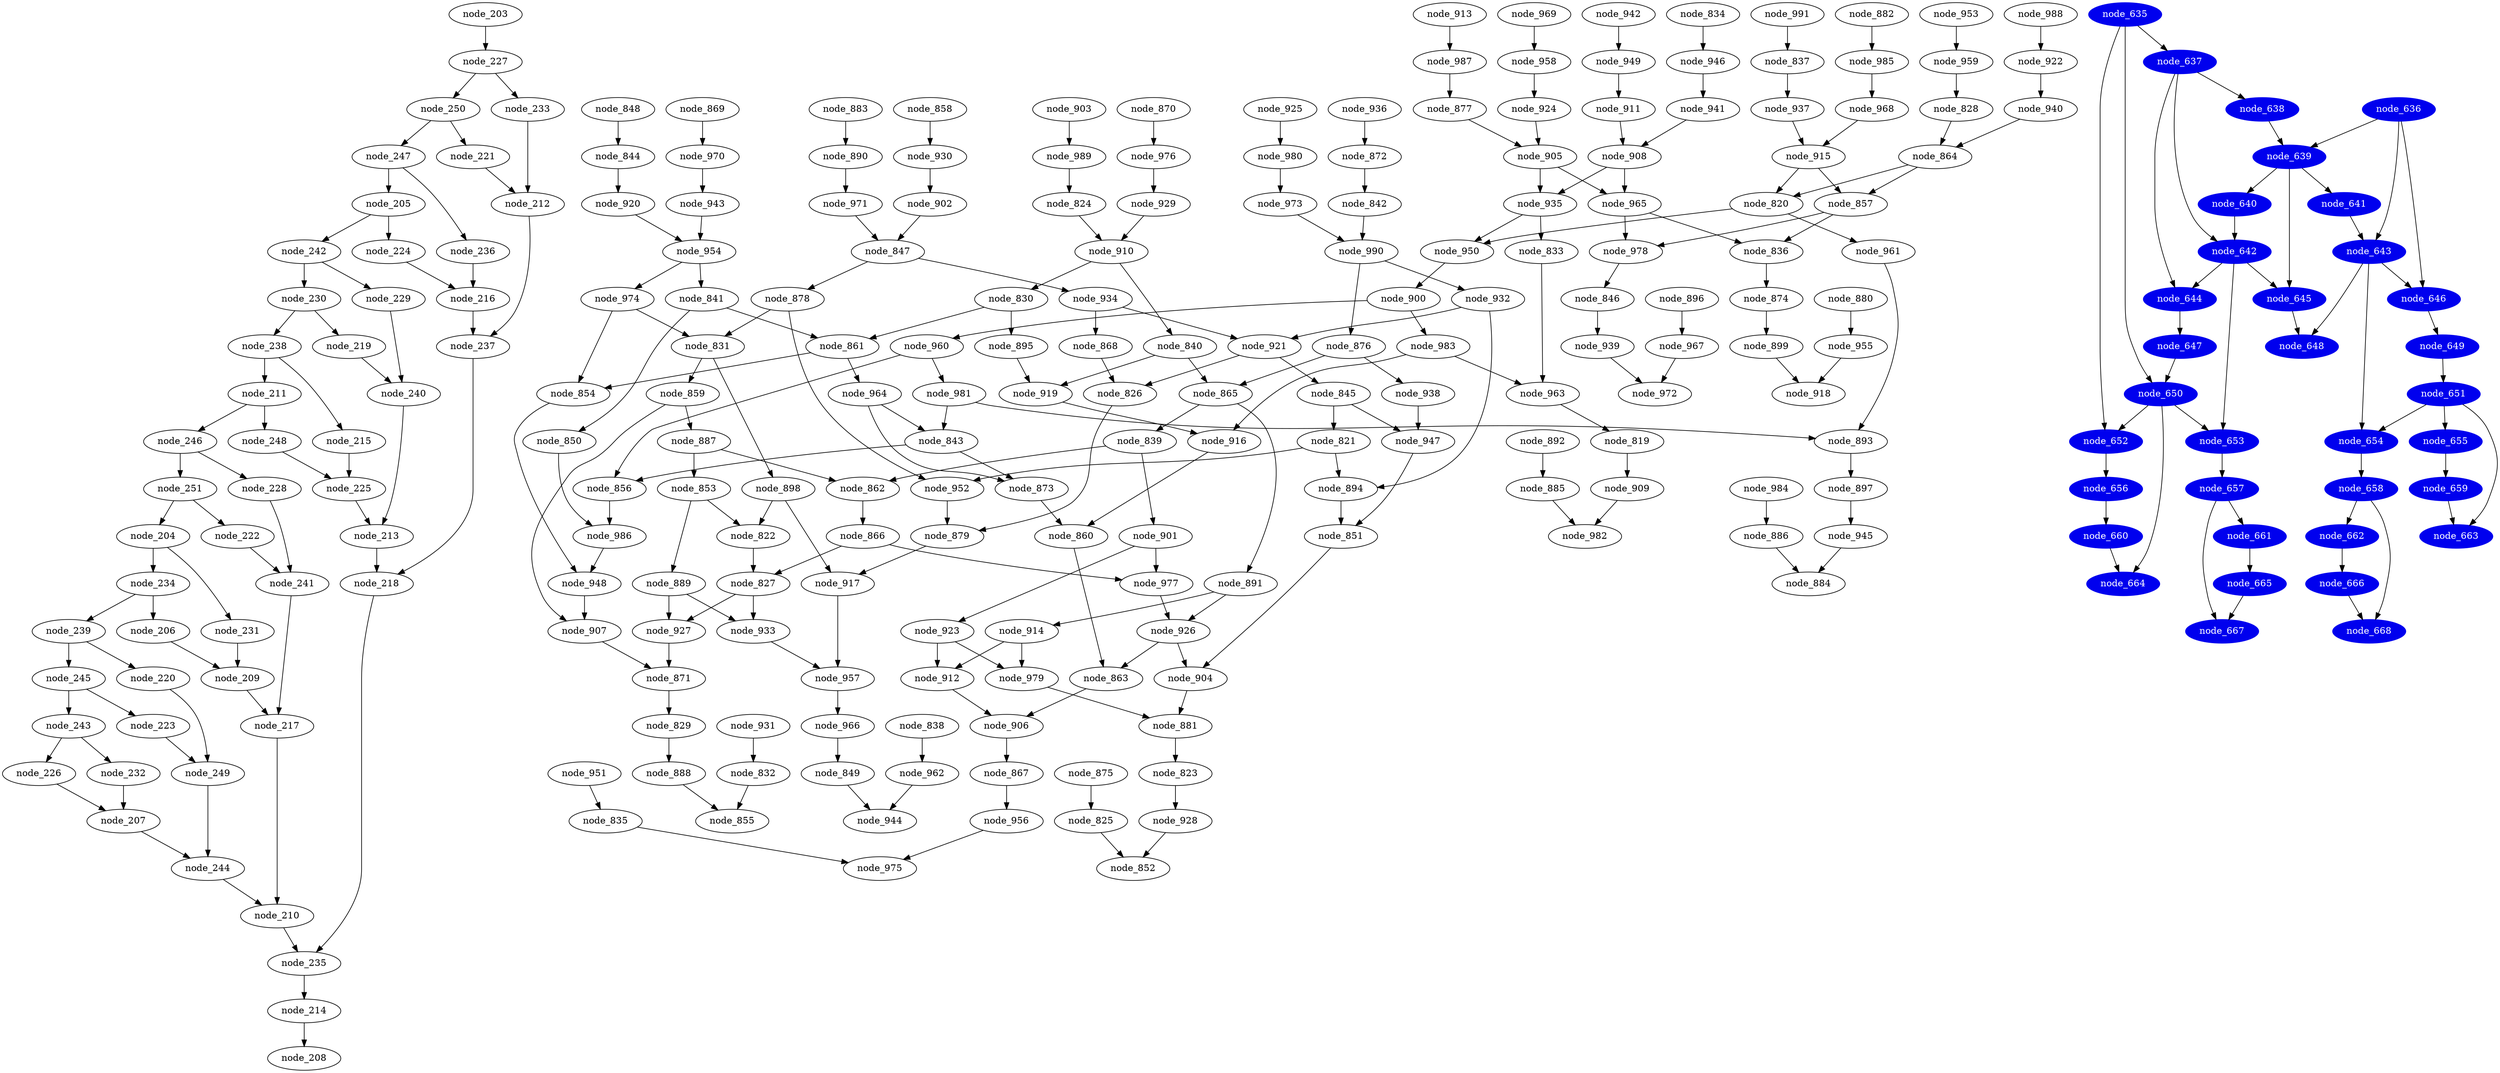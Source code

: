 digraph Fir16_jpeg_fdct_islow_ewf_{
	graph [name=Fir16];
	node_203 -> node_227;
	node_204 -> node_231;
	node_204 -> node_234;
	node_205 -> node_224;
	node_205 -> node_242;
	node_206 -> node_209;
	node_207 -> node_244;
	node_209 -> node_217;
	node_210 -> node_235;
	node_211 -> node_246;
	node_211 -> node_248;
	node_212 -> node_237;
	node_213 -> node_218;
	node_214 -> node_208;
	node_215 -> node_225;
	node_216 -> node_237;
	node_217 -> node_210;
	node_218 -> node_235;
	node_219 -> node_240;
	node_220 -> node_249;
	node_221 -> node_212;
	node_222 -> node_241;
	node_223 -> node_249;
	node_224 -> node_216;
	node_225 -> node_213;
	node_226 -> node_207;
	node_227 -> node_233;
	node_227 -> node_250;
	node_228 -> node_241;
	node_229 -> node_240;
	node_230 -> node_219;
	node_230 -> node_238;
	node_231 -> node_209;
	node_232 -> node_207;
	node_233 -> node_212;
	node_234 -> node_206;
	node_234 -> node_239;
	node_235 -> node_214;
	node_236 -> node_216;
	node_237 -> node_218;
	node_238 -> node_211;
	node_238 -> node_215;
	node_239 -> node_220;
	node_239 -> node_245;
	node_240 -> node_213;
	node_241 -> node_217;
	node_242 -> node_229;
	node_242 -> node_230;
	node_243 -> node_226;
	node_243 -> node_232;
	node_244 -> node_210;
	node_245 -> node_223;
	node_245 -> node_243;
	node_246 -> node_228;
	node_246 -> node_251;
	node_247 -> node_205;
	node_247 -> node_236;
	node_248 -> node_225;
	node_249 -> node_244;
	node_250 -> node_221;
	node_250 -> node_247;
	node_251 -> node_204;
	node_251 -> node_222;

	graph [name=jpeg_fdct_islow];
	node_819 -> node_909;
	node_820 -> node_950;
	node_820 -> node_961;
	node_821 -> node_894;
	node_821 -> node_952;
	node_822 -> node_827;
	node_823 -> node_928;
	node_824 -> node_910;
	node_825 -> node_852;
	node_826 -> node_879;
	node_827 -> node_927;
	node_827 -> node_933;
	node_828 -> node_864;
	node_829 -> node_888;
	node_830 -> node_861;
	node_830 -> node_895;
	node_831 -> node_859;
	node_831 -> node_898;
	node_832 -> node_855;
	node_833 -> node_963;
	node_834 -> node_946;
	node_835 -> node_975;
	node_836 -> node_874;
	node_837 -> node_937;
	node_838 -> node_962;
	node_839 -> node_862;
	node_839 -> node_901;
	node_840 -> node_865;
	node_840 -> node_919;
	node_841 -> node_850;
	node_841 -> node_861;
	node_842 -> node_990;
	node_843 -> node_856;
	node_843 -> node_873;
	node_844 -> node_920;
	node_845 -> node_821;
	node_845 -> node_947;
	node_846 -> node_939;
	node_847 -> node_878;
	node_847 -> node_934;
	node_848 -> node_844;
	node_849 -> node_944;
	node_850 -> node_986;
	node_851 -> node_904;
	node_853 -> node_822;
	node_853 -> node_889;
	node_854 -> node_948;
	node_856 -> node_986;
	node_857 -> node_836;
	node_857 -> node_978;
	node_858 -> node_930;
	node_859 -> node_887;
	node_859 -> node_907;
	node_860 -> node_863;
	node_861 -> node_854;
	node_861 -> node_964;
	node_862 -> node_866;
	node_863 -> node_906;
	node_864 -> node_820;
	node_864 -> node_857;
	node_865 -> node_839;
	node_865 -> node_891;
	node_866 -> node_827;
	node_866 -> node_977;
	node_867 -> node_956;
	node_868 -> node_826;
	node_869 -> node_970;
	node_870 -> node_976;
	node_871 -> node_829;
	node_872 -> node_842;
	node_873 -> node_860;
	node_874 -> node_899;
	node_875 -> node_825;
	node_876 -> node_865;
	node_876 -> node_938;
	node_877 -> node_905;
	node_878 -> node_831;
	node_878 -> node_952;
	node_879 -> node_917;
	node_880 -> node_955;
	node_881 -> node_823;
	node_882 -> node_985;
	node_883 -> node_890;
	node_885 -> node_982;
	node_886 -> node_884;
	node_887 -> node_853;
	node_887 -> node_862;
	node_888 -> node_855;
	node_889 -> node_927;
	node_889 -> node_933;
	node_890 -> node_971;
	node_891 -> node_914;
	node_891 -> node_926;
	node_892 -> node_885;
	node_893 -> node_897;
	node_894 -> node_851;
	node_895 -> node_919;
	node_896 -> node_967;
	node_897 -> node_945;
	node_898 -> node_822;
	node_898 -> node_917;
	node_899 -> node_918;
	node_900 -> node_960;
	node_900 -> node_983;
	node_901 -> node_923;
	node_901 -> node_977;
	node_902 -> node_847;
	node_903 -> node_989;
	node_904 -> node_881;
	node_905 -> node_935;
	node_905 -> node_965;
	node_906 -> node_867;
	node_907 -> node_871;
	node_908 -> node_935;
	node_908 -> node_965;
	node_909 -> node_982;
	node_910 -> node_830;
	node_910 -> node_840;
	node_911 -> node_908;
	node_912 -> node_906;
	node_913 -> node_987;
	node_914 -> node_912;
	node_914 -> node_979;
	node_915 -> node_820;
	node_915 -> node_857;
	node_916 -> node_860;
	node_917 -> node_957;
	node_919 -> node_916;
	node_920 -> node_954;
	node_921 -> node_826;
	node_921 -> node_845;
	node_922 -> node_940;
	node_923 -> node_912;
	node_923 -> node_979;
	node_924 -> node_905;
	node_925 -> node_980;
	node_926 -> node_863;
	node_926 -> node_904;
	node_927 -> node_871;
	node_928 -> node_852;
	node_929 -> node_910;
	node_930 -> node_902;
	node_931 -> node_832;
	node_932 -> node_894;
	node_932 -> node_921;
	node_933 -> node_957;
	node_934 -> node_868;
	node_934 -> node_921;
	node_935 -> node_833;
	node_935 -> node_950;
	node_936 -> node_872;
	node_937 -> node_915;
	node_938 -> node_947;
	node_939 -> node_972;
	node_940 -> node_864;
	node_941 -> node_908;
	node_942 -> node_949;
	node_943 -> node_954;
	node_945 -> node_884;
	node_946 -> node_941;
	node_947 -> node_851;
	node_948 -> node_907;
	node_949 -> node_911;
	node_950 -> node_900;
	node_951 -> node_835;
	node_952 -> node_879;
	node_953 -> node_959;
	node_954 -> node_841;
	node_954 -> node_974;
	node_955 -> node_918;
	node_956 -> node_975;
	node_957 -> node_966;
	node_958 -> node_924;
	node_959 -> node_828;
	node_960 -> node_856;
	node_960 -> node_981;
	node_961 -> node_893;
	node_962 -> node_944;
	node_963 -> node_819;
	node_964 -> node_843;
	node_964 -> node_873;
	node_965 -> node_836;
	node_965 -> node_978;
	node_966 -> node_849;
	node_967 -> node_972;
	node_968 -> node_915;
	node_969 -> node_958;
	node_970 -> node_943;
	node_971 -> node_847;
	node_973 -> node_990;
	node_974 -> node_831;
	node_974 -> node_854;
	node_976 -> node_929;
	node_977 -> node_926;
	node_978 -> node_846;
	node_979 -> node_881;
	node_980 -> node_973;
	node_981 -> node_843;
	node_981 -> node_893;
	node_983 -> node_916;
	node_983 -> node_963;
	node_984 -> node_886;
	node_985 -> node_968;
	node_986 -> node_948;
	node_987 -> node_877;
	node_988 -> node_922;
	node_989 -> node_824;
	node_990 -> node_876;
	node_990 -> node_932;
	node_991 -> node_837;

	graph [name=ewf];
	node [color=blue2,
		fontcolor=white,
		style=filled
	];
	node_635 -> node_637;
	node_635 -> node_650;
	node_635 -> node_652;
	node_636 -> node_639;
	node_636 -> node_643;
	node_636 -> node_646;
	node_637 -> node_638;
	node_637 -> node_642;
	node_637 -> node_644;
	node_638 -> node_639;
	node_639 -> node_640;
	node_639 -> node_641;
	node_639 -> node_645;
	node_640 -> node_642;
	node_641 -> node_643;
	node_642 -> node_644;
	node_642 -> node_645;
	node_642 -> node_653;
	node_643 -> node_646;
	node_643 -> node_648;
	node_643 -> node_654;
	node_644 -> node_647;
	node_645 -> node_648;
	node_646 -> node_649;
	node_647 -> node_650;
	node_649 -> node_651;
	node_650 -> node_652;
	node_650 -> node_653;
	node_650 -> node_664;
	node_651 -> node_654;
	node_651 -> node_655;
	node_651 -> node_663;
	node_652 -> node_656;
	node_653 -> node_657;
	node_654 -> node_658;
	node_655 -> node_659;
	node_656 -> node_660;
	node_657 -> node_661;
	node_657 -> node_667;
	node_658 -> node_662;
	node_658 -> node_668;
	node_659 -> node_663;
	node_660 -> node_664;
	node_661 -> node_665;
	node_662 -> node_666;
	node_665 -> node_667;
	node_666 -> node_668;

}
